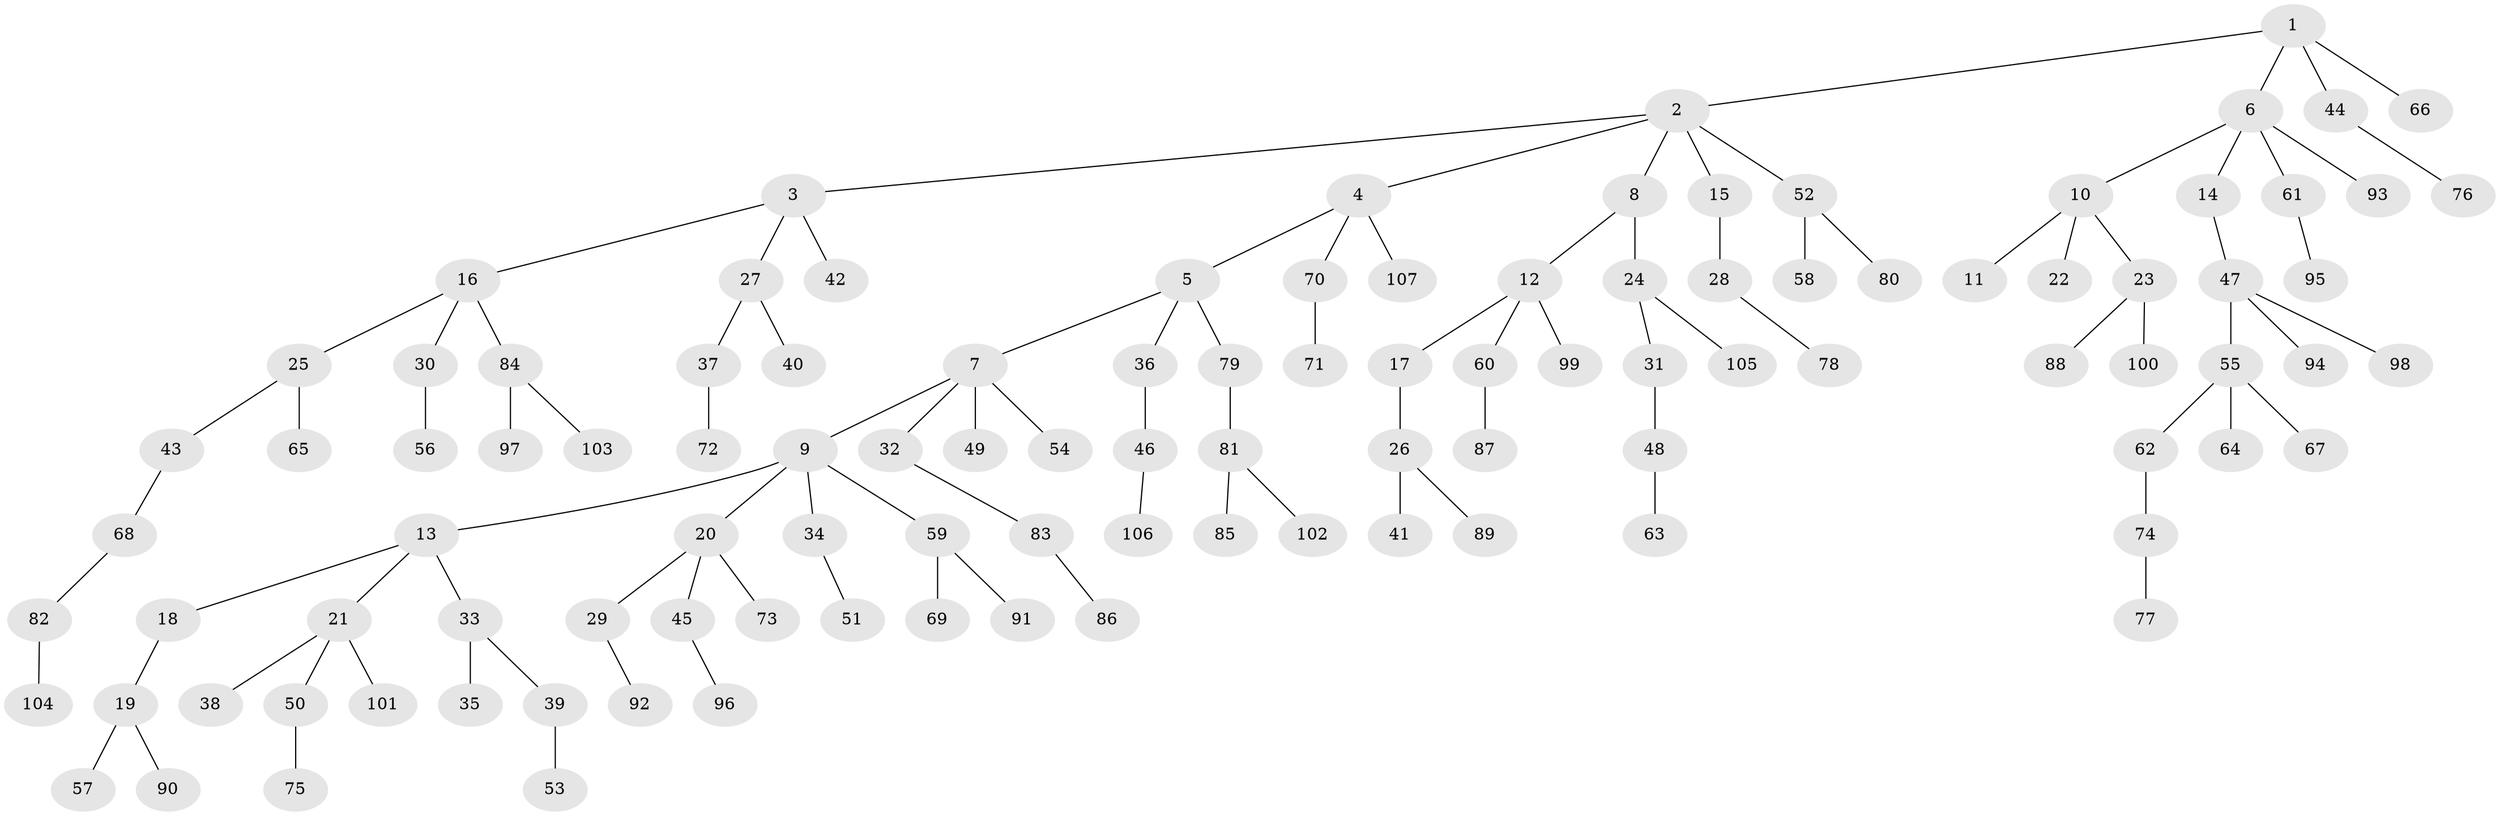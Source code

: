 // coarse degree distribution, {8: 0.0136986301369863, 5: 0.0547945205479452, 4: 0.0821917808219178, 7: 0.0136986301369863, 6: 0.0136986301369863, 1: 0.6027397260273972, 2: 0.1780821917808219, 3: 0.0410958904109589}
// Generated by graph-tools (version 1.1) at 2025/24/03/03/25 07:24:07]
// undirected, 107 vertices, 106 edges
graph export_dot {
graph [start="1"]
  node [color=gray90,style=filled];
  1;
  2;
  3;
  4;
  5;
  6;
  7;
  8;
  9;
  10;
  11;
  12;
  13;
  14;
  15;
  16;
  17;
  18;
  19;
  20;
  21;
  22;
  23;
  24;
  25;
  26;
  27;
  28;
  29;
  30;
  31;
  32;
  33;
  34;
  35;
  36;
  37;
  38;
  39;
  40;
  41;
  42;
  43;
  44;
  45;
  46;
  47;
  48;
  49;
  50;
  51;
  52;
  53;
  54;
  55;
  56;
  57;
  58;
  59;
  60;
  61;
  62;
  63;
  64;
  65;
  66;
  67;
  68;
  69;
  70;
  71;
  72;
  73;
  74;
  75;
  76;
  77;
  78;
  79;
  80;
  81;
  82;
  83;
  84;
  85;
  86;
  87;
  88;
  89;
  90;
  91;
  92;
  93;
  94;
  95;
  96;
  97;
  98;
  99;
  100;
  101;
  102;
  103;
  104;
  105;
  106;
  107;
  1 -- 2;
  1 -- 6;
  1 -- 44;
  1 -- 66;
  2 -- 3;
  2 -- 4;
  2 -- 8;
  2 -- 15;
  2 -- 52;
  3 -- 16;
  3 -- 27;
  3 -- 42;
  4 -- 5;
  4 -- 70;
  4 -- 107;
  5 -- 7;
  5 -- 36;
  5 -- 79;
  6 -- 10;
  6 -- 14;
  6 -- 61;
  6 -- 93;
  7 -- 9;
  7 -- 32;
  7 -- 49;
  7 -- 54;
  8 -- 12;
  8 -- 24;
  9 -- 13;
  9 -- 20;
  9 -- 34;
  9 -- 59;
  10 -- 11;
  10 -- 22;
  10 -- 23;
  12 -- 17;
  12 -- 60;
  12 -- 99;
  13 -- 18;
  13 -- 21;
  13 -- 33;
  14 -- 47;
  15 -- 28;
  16 -- 25;
  16 -- 30;
  16 -- 84;
  17 -- 26;
  18 -- 19;
  19 -- 57;
  19 -- 90;
  20 -- 29;
  20 -- 45;
  20 -- 73;
  21 -- 38;
  21 -- 50;
  21 -- 101;
  23 -- 88;
  23 -- 100;
  24 -- 31;
  24 -- 105;
  25 -- 43;
  25 -- 65;
  26 -- 41;
  26 -- 89;
  27 -- 37;
  27 -- 40;
  28 -- 78;
  29 -- 92;
  30 -- 56;
  31 -- 48;
  32 -- 83;
  33 -- 35;
  33 -- 39;
  34 -- 51;
  36 -- 46;
  37 -- 72;
  39 -- 53;
  43 -- 68;
  44 -- 76;
  45 -- 96;
  46 -- 106;
  47 -- 55;
  47 -- 94;
  47 -- 98;
  48 -- 63;
  50 -- 75;
  52 -- 58;
  52 -- 80;
  55 -- 62;
  55 -- 64;
  55 -- 67;
  59 -- 69;
  59 -- 91;
  60 -- 87;
  61 -- 95;
  62 -- 74;
  68 -- 82;
  70 -- 71;
  74 -- 77;
  79 -- 81;
  81 -- 85;
  81 -- 102;
  82 -- 104;
  83 -- 86;
  84 -- 97;
  84 -- 103;
}
